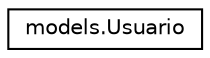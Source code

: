 digraph "Graphical Class Hierarchy"
{
  edge [fontname="Helvetica",fontsize="10",labelfontname="Helvetica",labelfontsize="10"];
  node [fontname="Helvetica",fontsize="10",shape=record];
  rankdir="LR";
  Node0 [label="models.Usuario",height=0.2,width=0.4,color="black", fillcolor="white", style="filled",URL="$classmodels_1_1_usuario.html"];
}
